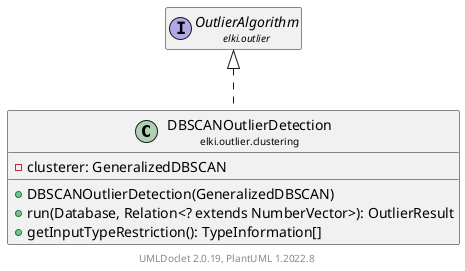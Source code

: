 @startuml
    remove .*\.(Instance|Par|Parameterizer|Factory)$
    set namespaceSeparator none
    hide empty fields
    hide empty methods

    class "<size:14>DBSCANOutlierDetection\n<size:10>elki.outlier.clustering" as elki.outlier.clustering.DBSCANOutlierDetection [[DBSCANOutlierDetection.html]] {
        -clusterer: GeneralizedDBSCAN
        +DBSCANOutlierDetection(GeneralizedDBSCAN)
        +run(Database, Relation<? extends NumberVector>): OutlierResult
        +getInputTypeRestriction(): TypeInformation[]
    }

    interface "<size:14>OutlierAlgorithm\n<size:10>elki.outlier" as elki.outlier.OutlierAlgorithm [[../OutlierAlgorithm.html]]
    class "<size:14>DBSCANOutlierDetection.Par\n<size:10>elki.outlier.clustering" as elki.outlier.clustering.DBSCANOutlierDetection.Par [[DBSCANOutlierDetection.Par.html]]

    elki.outlier.OutlierAlgorithm <|.. elki.outlier.clustering.DBSCANOutlierDetection
    elki.outlier.clustering.DBSCANOutlierDetection +-- elki.outlier.clustering.DBSCANOutlierDetection.Par

    center footer UMLDoclet 2.0.19, PlantUML 1.2022.8
@enduml
